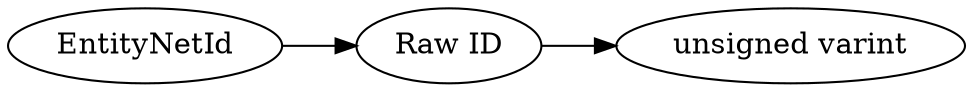digraph "EntityNetId" {
rankdir = LR
2
2 -> 3
3 -> 4

2 [label="EntityNetId",comment="name: \"EntityNetId\", typeName: \"\", id: 2, branchId: 0, recurseId: -1, attributes: 0, notes: \"\""];
3 [label="Raw ID",comment="name: \"Raw ID\", typeName: \"\", id: 3, branchId: 0, recurseId: -1, attributes: 0, notes: \"\""];
4 [label="unsigned varint",comment="name: \"unsigned varint\", typeName: \"\", id: 4, branchId: 0, recurseId: -1, attributes: 512, notes: \"\""];
{ rank = max;4}

}
